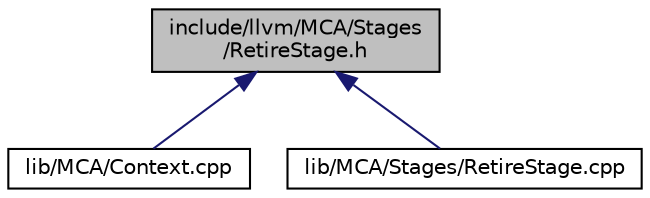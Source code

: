 digraph "include/llvm/MCA/Stages/RetireStage.h"
{
 // LATEX_PDF_SIZE
  bgcolor="transparent";
  edge [fontname="Helvetica",fontsize="10",labelfontname="Helvetica",labelfontsize="10"];
  node [fontname="Helvetica",fontsize="10",shape=record];
  Node1 [label="include/llvm/MCA/Stages\l/RetireStage.h",height=0.2,width=0.4,color="black", fillcolor="grey75", style="filled", fontcolor="black",tooltip=" "];
  Node1 -> Node2 [dir="back",color="midnightblue",fontsize="10",style="solid",fontname="Helvetica"];
  Node2 [label="lib/MCA/Context.cpp",height=0.2,width=0.4,color="black",URL="$Context_8cpp.html",tooltip=" "];
  Node1 -> Node3 [dir="back",color="midnightblue",fontsize="10",style="solid",fontname="Helvetica"];
  Node3 [label="lib/MCA/Stages/RetireStage.cpp",height=0.2,width=0.4,color="black",URL="$RetireStage_8cpp.html",tooltip=" "];
}
